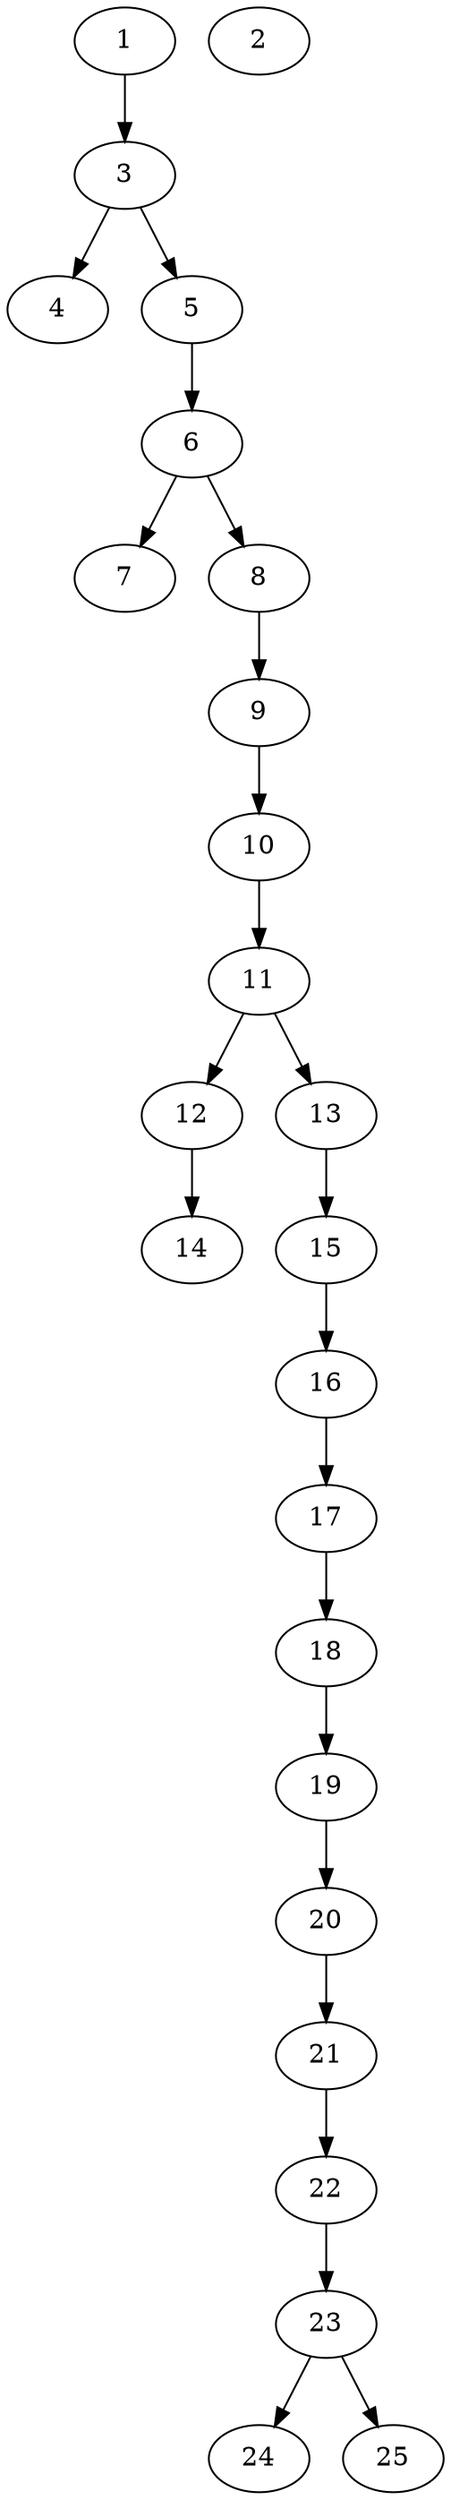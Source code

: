 // DAG automatically generated by daggen at Thu Oct  3 14:00:39 2019
// ./daggen --dot -n 25 --ccr 0.4 --fat 0.3 --regular 0.7 --density 0.5 --mindata 5242880 --maxdata 52428800 
digraph G {
  1 [size="105971200", alpha="0.18", expect_size="42388480"] 
  1 -> 3 [size ="42388480"]
  2 [size="104816640", alpha="0.15", expect_size="41926656"] 
  3 [size="64250880", alpha="0.00", expect_size="25700352"] 
  3 -> 4 [size ="25700352"]
  3 -> 5 [size ="25700352"]
  4 [size="93795840", alpha="0.04", expect_size="37518336"] 
  5 [size="69734400", alpha="0.15", expect_size="27893760"] 
  5 -> 6 [size ="27893760"]
  6 [size="120801280", alpha="0.02", expect_size="48320512"] 
  6 -> 7 [size ="48320512"]
  6 -> 8 [size ="48320512"]
  7 [size="36275200", alpha="0.19", expect_size="14510080"] 
  8 [size="97006080", alpha="0.20", expect_size="38802432"] 
  8 -> 9 [size ="38802432"]
  9 [size="113034240", alpha="0.08", expect_size="45213696"] 
  9 -> 10 [size ="45213696"]
  10 [size="49305600", alpha="0.13", expect_size="19722240"] 
  10 -> 11 [size ="19722240"]
  11 [size="125396480", alpha="0.10", expect_size="50158592"] 
  11 -> 12 [size ="50158592"]
  11 -> 13 [size ="50158592"]
  12 [size="112273920", alpha="0.14", expect_size="44909568"] 
  12 -> 14 [size ="44909568"]
  13 [size="80343040", alpha="0.17", expect_size="32137216"] 
  13 -> 15 [size ="32137216"]
  14 [size="82173440", alpha="0.13", expect_size="32869376"] 
  15 [size="103941120", alpha="0.13", expect_size="41576448"] 
  15 -> 16 [size ="41576448"]
  16 [size="71659520", alpha="0.06", expect_size="28663808"] 
  16 -> 17 [size ="28663808"]
  17 [size="83082240", alpha="0.03", expect_size="33232896"] 
  17 -> 18 [size ="33232896"]
  18 [size="79114240", alpha="0.05", expect_size="31645696"] 
  18 -> 19 [size ="31645696"]
  19 [size="77537280", alpha="0.15", expect_size="31014912"] 
  19 -> 20 [size ="31014912"]
  20 [size="123325440", alpha="0.09", expect_size="49330176"] 
  20 -> 21 [size ="49330176"]
  21 [size="83499520", alpha="0.19", expect_size="33399808"] 
  21 -> 22 [size ="33399808"]
  22 [size="24273920", alpha="0.05", expect_size="9709568"] 
  22 -> 23 [size ="9709568"]
  23 [size="108915200", alpha="0.19", expect_size="43566080"] 
  23 -> 24 [size ="43566080"]
  23 -> 25 [size ="43566080"]
  24 [size="88555520", alpha="0.07", expect_size="35422208"] 
  25 [size="46062080", alpha="0.04", expect_size="18424832"] 
}
